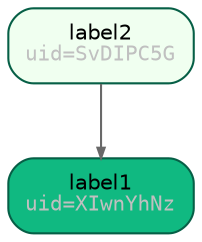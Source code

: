 digraph XIwnYhNz {
	node [color="#065f46" fillcolor=honeydew fontname=Helvetica fontsize=10 shape=box style="rounded,filled"]
	edge [arrowsize=0.5]
	XIwnYhNz [label=" <label1<BR/><FONT COLOR=\"GREY\" POINT-SIZE=\"10\" FACE=\"Monospace\">uid=XIwnYhNz</FONT>>" fillcolor="#10b981"]
	SvDIPC5G [label=<label2<BR/><FONT COLOR="GREY" POINT-SIZE="10" FACE="Monospace">uid=SvDIPC5G</FONT>>]
	XIwnYhNz [label=<label1<BR/><FONT COLOR="GREY" POINT-SIZE="10" FACE="Monospace">uid=XIwnYhNz</FONT>>]
	SvDIPC5G -> XIwnYhNz [color=dimgrey]
}
